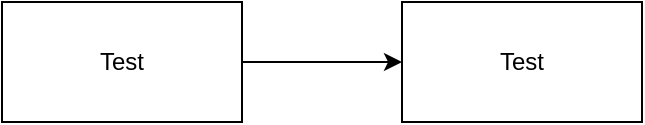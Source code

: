 <mxfile version="24.2.3" type="github">
  <diagram name="Page-1" id="ka4P0flJ7yDIF_-vth0C">
    <mxGraphModel dx="1023" dy="1012" grid="1" gridSize="10" guides="1" tooltips="1" connect="1" arrows="1" fold="1" page="1" pageScale="1" pageWidth="827" pageHeight="1169" math="0" shadow="0">
      <root>
        <mxCell id="0" />
        <mxCell id="1" parent="0" />
        <mxCell id="7QPr5qwVDU5LMz_-wU56-3" value="" style="edgeStyle=orthogonalEdgeStyle;rounded=0;orthogonalLoop=1;jettySize=auto;html=1;" edge="1" parent="1" source="7QPr5qwVDU5LMz_-wU56-1" target="7QPr5qwVDU5LMz_-wU56-2">
          <mxGeometry relative="1" as="geometry" />
        </mxCell>
        <mxCell id="7QPr5qwVDU5LMz_-wU56-1" value="Test" style="rounded=0;whiteSpace=wrap;html=1;" vertex="1" parent="1">
          <mxGeometry x="80" y="80" width="120" height="60" as="geometry" />
        </mxCell>
        <mxCell id="7QPr5qwVDU5LMz_-wU56-2" value="Test" style="rounded=0;whiteSpace=wrap;html=1;" vertex="1" parent="1">
          <mxGeometry x="280" y="80" width="120" height="60" as="geometry" />
        </mxCell>
      </root>
    </mxGraphModel>
  </diagram>
</mxfile>
